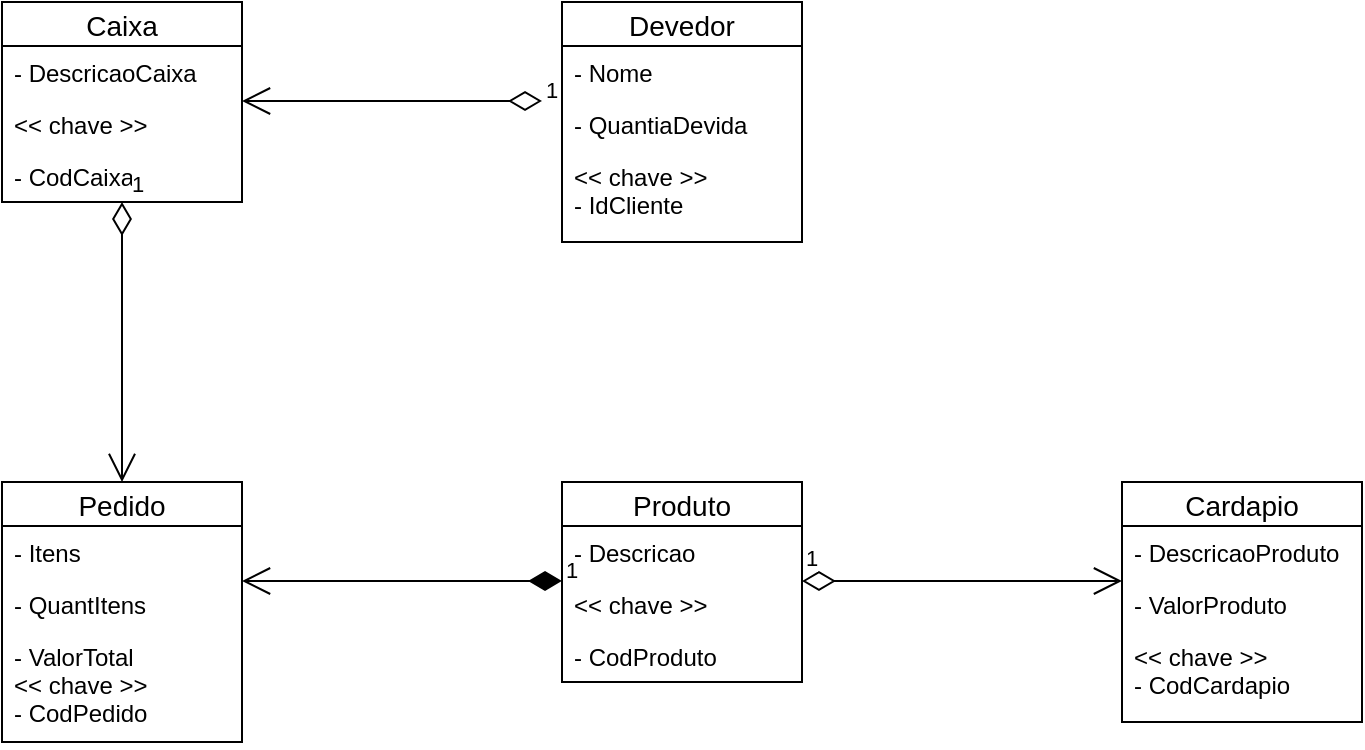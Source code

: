 <mxfile version="12.9.11" type="device"><diagram id="vgZJK-MRLFKVahBGJj7f" name="Page-1"><mxGraphModel dx="1695" dy="1651" grid="1" gridSize="10" guides="1" tooltips="1" connect="1" arrows="1" fold="1" page="1" pageScale="1" pageWidth="827" pageHeight="1169" math="0" shadow="0"><root><mxCell id="0"/><mxCell id="1" parent="0"/><mxCell id="A3djDq30FXPu1KrwplRg-5" value="Cardapio" style="swimlane;fontStyle=0;childLayout=stackLayout;horizontal=1;startSize=22;horizontalStack=0;resizeParent=1;resizeParentMax=0;resizeLast=0;collapsible=1;marginBottom=0;align=center;fontSize=14;" vertex="1" parent="1"><mxGeometry x="200" y="160" width="120" height="120" as="geometry"/></mxCell><mxCell id="A3djDq30FXPu1KrwplRg-6" value="- DescricaoProduto" style="text;strokeColor=none;fillColor=none;spacingLeft=4;spacingRight=4;overflow=hidden;rotatable=0;points=[[0,0.5],[1,0.5]];portConstraint=eastwest;fontSize=12;" vertex="1" parent="A3djDq30FXPu1KrwplRg-5"><mxGeometry y="22" width="120" height="26" as="geometry"/></mxCell><mxCell id="A3djDq30FXPu1KrwplRg-7" value="- ValorProduto" style="text;strokeColor=none;fillColor=none;spacingLeft=4;spacingRight=4;overflow=hidden;rotatable=0;points=[[0,0.5],[1,0.5]];portConstraint=eastwest;fontSize=12;" vertex="1" parent="A3djDq30FXPu1KrwplRg-5"><mxGeometry y="48" width="120" height="26" as="geometry"/></mxCell><mxCell id="A3djDq30FXPu1KrwplRg-8" value="&lt;&lt; chave &gt;&gt;&#10;- CodCardapio" style="text;strokeColor=none;fillColor=none;spacingLeft=4;spacingRight=4;overflow=hidden;rotatable=0;points=[[0,0.5],[1,0.5]];portConstraint=eastwest;fontSize=12;" vertex="1" parent="A3djDq30FXPu1KrwplRg-5"><mxGeometry y="74" width="120" height="46" as="geometry"/></mxCell><mxCell id="A3djDq30FXPu1KrwplRg-9" value="Pedido" style="swimlane;fontStyle=0;childLayout=stackLayout;horizontal=1;startSize=22;horizontalStack=0;resizeParent=1;resizeParentMax=0;resizeLast=0;collapsible=1;marginBottom=0;align=center;fontSize=14;" vertex="1" parent="1"><mxGeometry x="-360" y="160" width="120" height="130" as="geometry"/></mxCell><mxCell id="A3djDq30FXPu1KrwplRg-10" value="- Itens" style="text;strokeColor=none;fillColor=none;spacingLeft=4;spacingRight=4;overflow=hidden;rotatable=0;points=[[0,0.5],[1,0.5]];portConstraint=eastwest;fontSize=12;" vertex="1" parent="A3djDq30FXPu1KrwplRg-9"><mxGeometry y="22" width="120" height="26" as="geometry"/></mxCell><mxCell id="A3djDq30FXPu1KrwplRg-11" value="- QuantItens" style="text;strokeColor=none;fillColor=none;spacingLeft=4;spacingRight=4;overflow=hidden;rotatable=0;points=[[0,0.5],[1,0.5]];portConstraint=eastwest;fontSize=12;" vertex="1" parent="A3djDq30FXPu1KrwplRg-9"><mxGeometry y="48" width="120" height="26" as="geometry"/></mxCell><mxCell id="A3djDq30FXPu1KrwplRg-12" value="- ValorTotal&#10;&lt;&lt; chave &gt;&gt;&#10;- CodPedido" style="text;strokeColor=none;fillColor=none;spacingLeft=4;spacingRight=4;overflow=hidden;rotatable=0;points=[[0,0.5],[1,0.5]];portConstraint=eastwest;fontSize=12;" vertex="1" parent="A3djDq30FXPu1KrwplRg-9"><mxGeometry y="74" width="120" height="56" as="geometry"/></mxCell><mxCell id="A3djDq30FXPu1KrwplRg-13" value="Caixa" style="swimlane;fontStyle=0;childLayout=stackLayout;horizontal=1;startSize=22;horizontalStack=0;resizeParent=1;resizeParentMax=0;resizeLast=0;collapsible=1;marginBottom=0;align=center;fontSize=14;" vertex="1" parent="1"><mxGeometry x="-360" y="-80" width="120" height="100" as="geometry"/></mxCell><mxCell id="A3djDq30FXPu1KrwplRg-14" value="- DescricaoCaixa" style="text;strokeColor=none;fillColor=none;spacingLeft=4;spacingRight=4;overflow=hidden;rotatable=0;points=[[0,0.5],[1,0.5]];portConstraint=eastwest;fontSize=12;" vertex="1" parent="A3djDq30FXPu1KrwplRg-13"><mxGeometry y="22" width="120" height="26" as="geometry"/></mxCell><mxCell id="A3djDq30FXPu1KrwplRg-15" value="&lt;&lt; chave &gt;&gt;" style="text;strokeColor=none;fillColor=none;spacingLeft=4;spacingRight=4;overflow=hidden;rotatable=0;points=[[0,0.5],[1,0.5]];portConstraint=eastwest;fontSize=12;" vertex="1" parent="A3djDq30FXPu1KrwplRg-13"><mxGeometry y="48" width="120" height="26" as="geometry"/></mxCell><mxCell id="A3djDq30FXPu1KrwplRg-16" value="- CodCaixa" style="text;strokeColor=none;fillColor=none;spacingLeft=4;spacingRight=4;overflow=hidden;rotatable=0;points=[[0,0.5],[1,0.5]];portConstraint=eastwest;fontSize=12;" vertex="1" parent="A3djDq30FXPu1KrwplRg-13"><mxGeometry y="74" width="120" height="26" as="geometry"/></mxCell><mxCell id="A3djDq30FXPu1KrwplRg-17" value="Devedor" style="swimlane;fontStyle=0;childLayout=stackLayout;horizontal=1;startSize=22;horizontalStack=0;resizeParent=1;resizeParentMax=0;resizeLast=0;collapsible=1;marginBottom=0;align=center;fontSize=14;" vertex="1" parent="1"><mxGeometry x="-80" y="-80" width="120" height="120" as="geometry"/></mxCell><mxCell id="A3djDq30FXPu1KrwplRg-18" value="- Nome" style="text;strokeColor=none;fillColor=none;spacingLeft=4;spacingRight=4;overflow=hidden;rotatable=0;points=[[0,0.5],[1,0.5]];portConstraint=eastwest;fontSize=12;" vertex="1" parent="A3djDq30FXPu1KrwplRg-17"><mxGeometry y="22" width="120" height="26" as="geometry"/></mxCell><mxCell id="A3djDq30FXPu1KrwplRg-19" value="- QuantiaDevida" style="text;strokeColor=none;fillColor=none;spacingLeft=4;spacingRight=4;overflow=hidden;rotatable=0;points=[[0,0.5],[1,0.5]];portConstraint=eastwest;fontSize=12;" vertex="1" parent="A3djDq30FXPu1KrwplRg-17"><mxGeometry y="48" width="120" height="26" as="geometry"/></mxCell><mxCell id="A3djDq30FXPu1KrwplRg-20" value="&lt;&lt; chave &gt;&gt;&#10;- IdCliente" style="text;strokeColor=none;fillColor=none;spacingLeft=4;spacingRight=4;overflow=hidden;rotatable=0;points=[[0,0.5],[1,0.5]];portConstraint=eastwest;fontSize=12;" vertex="1" parent="A3djDq30FXPu1KrwplRg-17"><mxGeometry y="74" width="120" height="46" as="geometry"/></mxCell><mxCell id="A3djDq30FXPu1KrwplRg-25" value="Produto" style="swimlane;fontStyle=0;childLayout=stackLayout;horizontal=1;startSize=22;horizontalStack=0;resizeParent=1;resizeParentMax=0;resizeLast=0;collapsible=1;marginBottom=0;align=center;fontSize=14;" vertex="1" parent="1"><mxGeometry x="-80" y="160" width="120" height="100" as="geometry"/></mxCell><mxCell id="A3djDq30FXPu1KrwplRg-26" value="- Descricao" style="text;strokeColor=none;fillColor=none;spacingLeft=4;spacingRight=4;overflow=hidden;rotatable=0;points=[[0,0.5],[1,0.5]];portConstraint=eastwest;fontSize=12;" vertex="1" parent="A3djDq30FXPu1KrwplRg-25"><mxGeometry y="22" width="120" height="26" as="geometry"/></mxCell><mxCell id="A3djDq30FXPu1KrwplRg-27" value="&lt;&lt; chave &gt;&gt;" style="text;strokeColor=none;fillColor=none;spacingLeft=4;spacingRight=4;overflow=hidden;rotatable=0;points=[[0,0.5],[1,0.5]];portConstraint=eastwest;fontSize=12;" vertex="1" parent="A3djDq30FXPu1KrwplRg-25"><mxGeometry y="48" width="120" height="26" as="geometry"/></mxCell><mxCell id="A3djDq30FXPu1KrwplRg-28" value="- CodProduto" style="text;strokeColor=none;fillColor=none;spacingLeft=4;spacingRight=4;overflow=hidden;rotatable=0;points=[[0,0.5],[1,0.5]];portConstraint=eastwest;fontSize=12;" vertex="1" parent="A3djDq30FXPu1KrwplRg-25"><mxGeometry y="74" width="120" height="26" as="geometry"/></mxCell><mxCell id="A3djDq30FXPu1KrwplRg-31" value="1" style="endArrow=open;html=1;endSize=12;startArrow=diamondThin;startSize=14;startFill=0;edgeStyle=orthogonalEdgeStyle;align=left;verticalAlign=bottom;" edge="1" parent="1"><mxGeometry x="-1" y="3" relative="1" as="geometry"><mxPoint x="40" y="209.5" as="sourcePoint"/><mxPoint x="200" y="209.5" as="targetPoint"/></mxGeometry></mxCell><mxCell id="A3djDq30FXPu1KrwplRg-32" value="1" style="endArrow=open;html=1;endSize=12;startArrow=diamondThin;startSize=14;startFill=1;edgeStyle=orthogonalEdgeStyle;align=left;verticalAlign=bottom;" edge="1" parent="1"><mxGeometry x="-1" y="3" relative="1" as="geometry"><mxPoint x="-80" y="209.5" as="sourcePoint"/><mxPoint x="-240" y="209.5" as="targetPoint"/></mxGeometry></mxCell><mxCell id="A3djDq30FXPu1KrwplRg-35" value="1" style="endArrow=open;html=1;endSize=12;startArrow=diamondThin;startSize=14;startFill=0;edgeStyle=orthogonalEdgeStyle;align=left;verticalAlign=bottom;entryX=0.5;entryY=0;entryDx=0;entryDy=0;exitX=0.5;exitY=1;exitDx=0;exitDy=0;exitPerimeter=0;" edge="1" parent="1" source="A3djDq30FXPu1KrwplRg-16" target="A3djDq30FXPu1KrwplRg-9"><mxGeometry x="-1" y="3" relative="1" as="geometry"><mxPoint x="-300.5" y="30" as="sourcePoint"/><mxPoint x="-300.5" y="150" as="targetPoint"/></mxGeometry></mxCell><mxCell id="A3djDq30FXPu1KrwplRg-36" value="1" style="endArrow=open;html=1;endSize=12;startArrow=diamondThin;startSize=14;startFill=0;edgeStyle=orthogonalEdgeStyle;align=left;verticalAlign=bottom;" edge="1" parent="1"><mxGeometry x="-1" y="3" relative="1" as="geometry"><mxPoint x="-90" y="-30.5" as="sourcePoint"/><mxPoint x="-240" y="-30.5" as="targetPoint"/></mxGeometry></mxCell></root></mxGraphModel></diagram></mxfile>